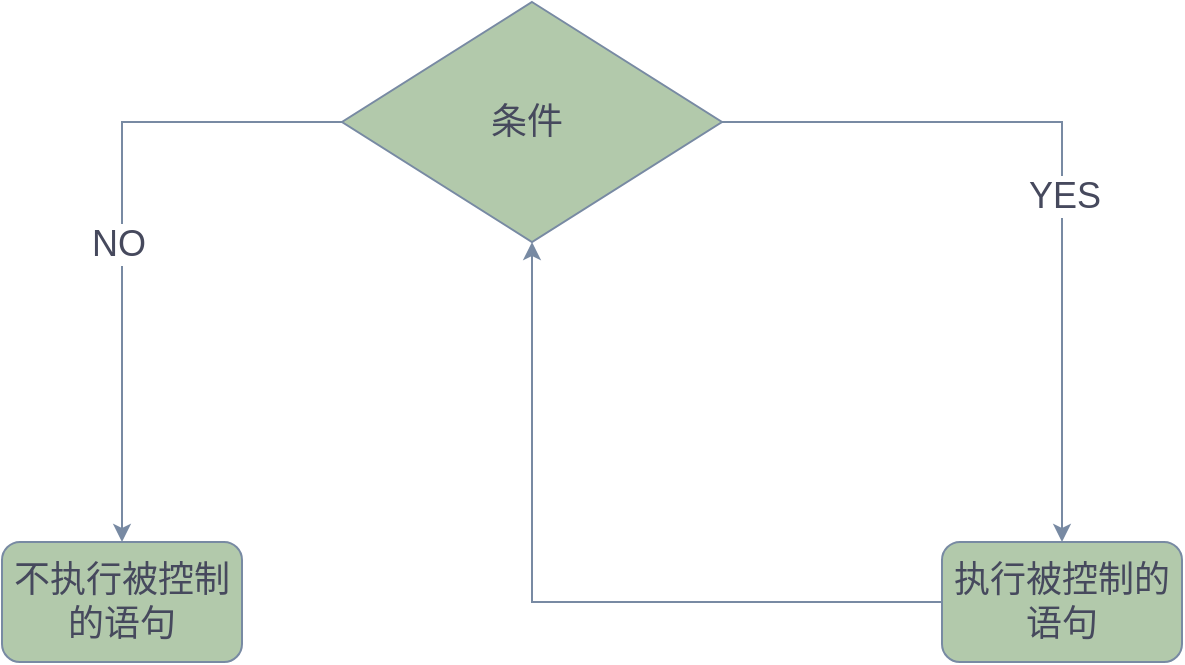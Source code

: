 <mxfile version="16.0.2" type="device"><diagram id="fv1MfGu6lVJ-eq1A6QQB" name="第 1 页"><mxGraphModel dx="1102" dy="695" grid="1" gridSize="10" guides="1" tooltips="1" connect="1" arrows="1" fold="1" page="1" pageScale="1" pageWidth="827" pageHeight="1169" math="0" shadow="0"><root><mxCell id="0"/><mxCell id="1" parent="0"/><mxCell id="J7fHjF221TkacOXU95yx-2" style="edgeStyle=orthogonalEdgeStyle;rounded=0;orthogonalLoop=1;jettySize=auto;html=1;fontSize=18;strokeColor=#788AA3;fontColor=#46495D;" edge="1" parent="1" source="J7fHjF221TkacOXU95yx-1" target="J7fHjF221TkacOXU95yx-6"><mxGeometry relative="1" as="geometry"><mxPoint x="190" y="450" as="targetPoint"/></mxGeometry></mxCell><mxCell id="J7fHjF221TkacOXU95yx-9" value="YES" style="edgeLabel;html=1;align=center;verticalAlign=middle;resizable=0;points=[];fontSize=18;fontColor=#46495D;" vertex="1" connectable="0" parent="J7fHjF221TkacOXU95yx-2"><mxGeometry x="0.09" y="1" relative="1" as="geometry"><mxPoint as="offset"/></mxGeometry></mxCell><mxCell id="J7fHjF221TkacOXU95yx-3" style="edgeStyle=orthogonalEdgeStyle;rounded=0;orthogonalLoop=1;jettySize=auto;html=1;entryX=0.5;entryY=0;entryDx=0;entryDy=0;fontSize=18;strokeColor=#788AA3;fontColor=#46495D;" edge="1" parent="1" source="J7fHjF221TkacOXU95yx-1" target="J7fHjF221TkacOXU95yx-7"><mxGeometry relative="1" as="geometry"><mxPoint x="590" y="480" as="targetPoint"/></mxGeometry></mxCell><mxCell id="J7fHjF221TkacOXU95yx-10" value="NO" style="edgeLabel;html=1;align=center;verticalAlign=middle;resizable=0;points=[];fontSize=18;fontColor=#46495D;" vertex="1" connectable="0" parent="J7fHjF221TkacOXU95yx-3"><mxGeometry x="0.068" y="-2" relative="1" as="geometry"><mxPoint as="offset"/></mxGeometry></mxCell><mxCell id="J7fHjF221TkacOXU95yx-1" value="条件&amp;nbsp;" style="rhombus;whiteSpace=wrap;html=1;fontSize=18;fillColor=#B2C9AB;strokeColor=#788AA3;fontColor=#46495D;" vertex="1" parent="1"><mxGeometry x="300" y="70" width="190" height="120" as="geometry"/></mxCell><mxCell id="J7fHjF221TkacOXU95yx-8" style="edgeStyle=orthogonalEdgeStyle;rounded=0;orthogonalLoop=1;jettySize=auto;html=1;entryX=0.5;entryY=1;entryDx=0;entryDy=0;fontSize=18;strokeColor=#788AA3;fontColor=#46495D;" edge="1" parent="1" source="J7fHjF221TkacOXU95yx-6" target="J7fHjF221TkacOXU95yx-1"><mxGeometry relative="1" as="geometry"/></mxCell><mxCell id="J7fHjF221TkacOXU95yx-6" value="执行被控制的语句" style="rounded=1;whiteSpace=wrap;html=1;fontSize=18;fillColor=#B2C9AB;strokeColor=#788AA3;fontColor=#46495D;" vertex="1" parent="1"><mxGeometry x="600" y="340" width="120" height="60" as="geometry"/></mxCell><mxCell id="J7fHjF221TkacOXU95yx-7" value="不执行被控制的语句" style="rounded=1;whiteSpace=wrap;html=1;fontSize=18;fillColor=#B2C9AB;strokeColor=#788AA3;fontColor=#46495D;" vertex="1" parent="1"><mxGeometry x="130" y="340" width="120" height="60" as="geometry"/></mxCell></root></mxGraphModel></diagram></mxfile>